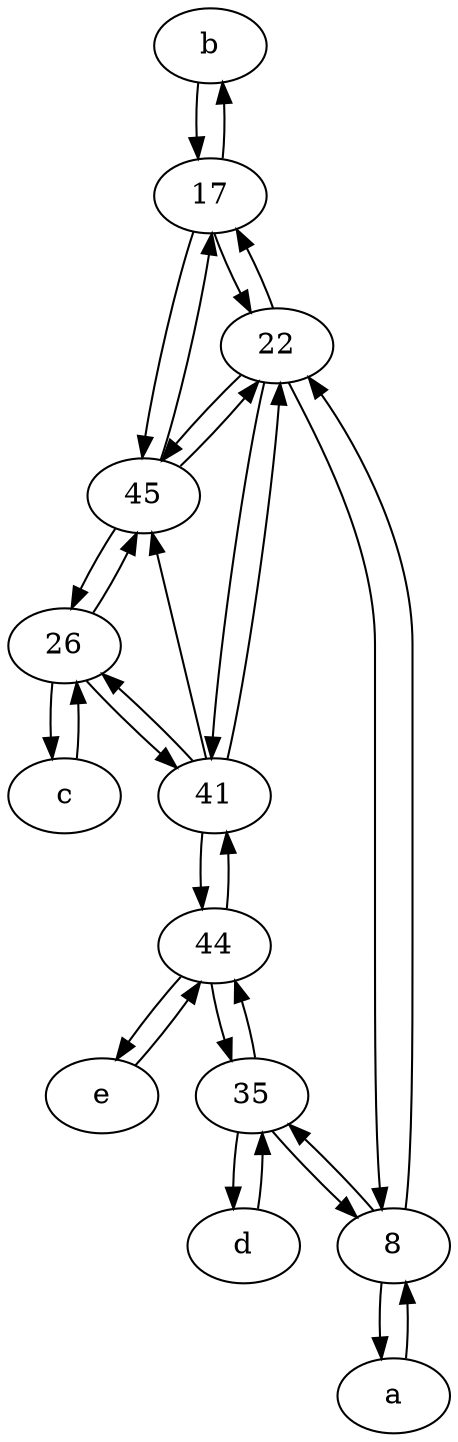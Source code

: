 digraph  {
	b [pos="50,20!"];
	45;
	c [pos="20,10!"];
	35;
	a [pos="40,10!"];
	d [pos="20,30!"];
	17;
	22;
	8;
	41;
	26;
	e [pos="30,50!"];
	44;
	22 -> 45;
	26 -> c;
	17 -> b;
	44 -> 41;
	45 -> 26;
	26 -> 45;
	45 -> 22;
	35 -> 44;
	d -> 35;
	35 -> d;
	41 -> 26;
	17 -> 45;
	44 -> 35;
	b -> 17;
	e -> 44;
	44 -> e;
	22 -> 17;
	17 -> 22;
	c -> 26;
	22 -> 41;
	41 -> 22;
	22 -> 8;
	8 -> 22;
	8 -> 35;
	41 -> 44;
	35 -> 8;
	8 -> a;
	26 -> 41;
	41 -> 45;
	45 -> 17;
	a -> 8;

	}